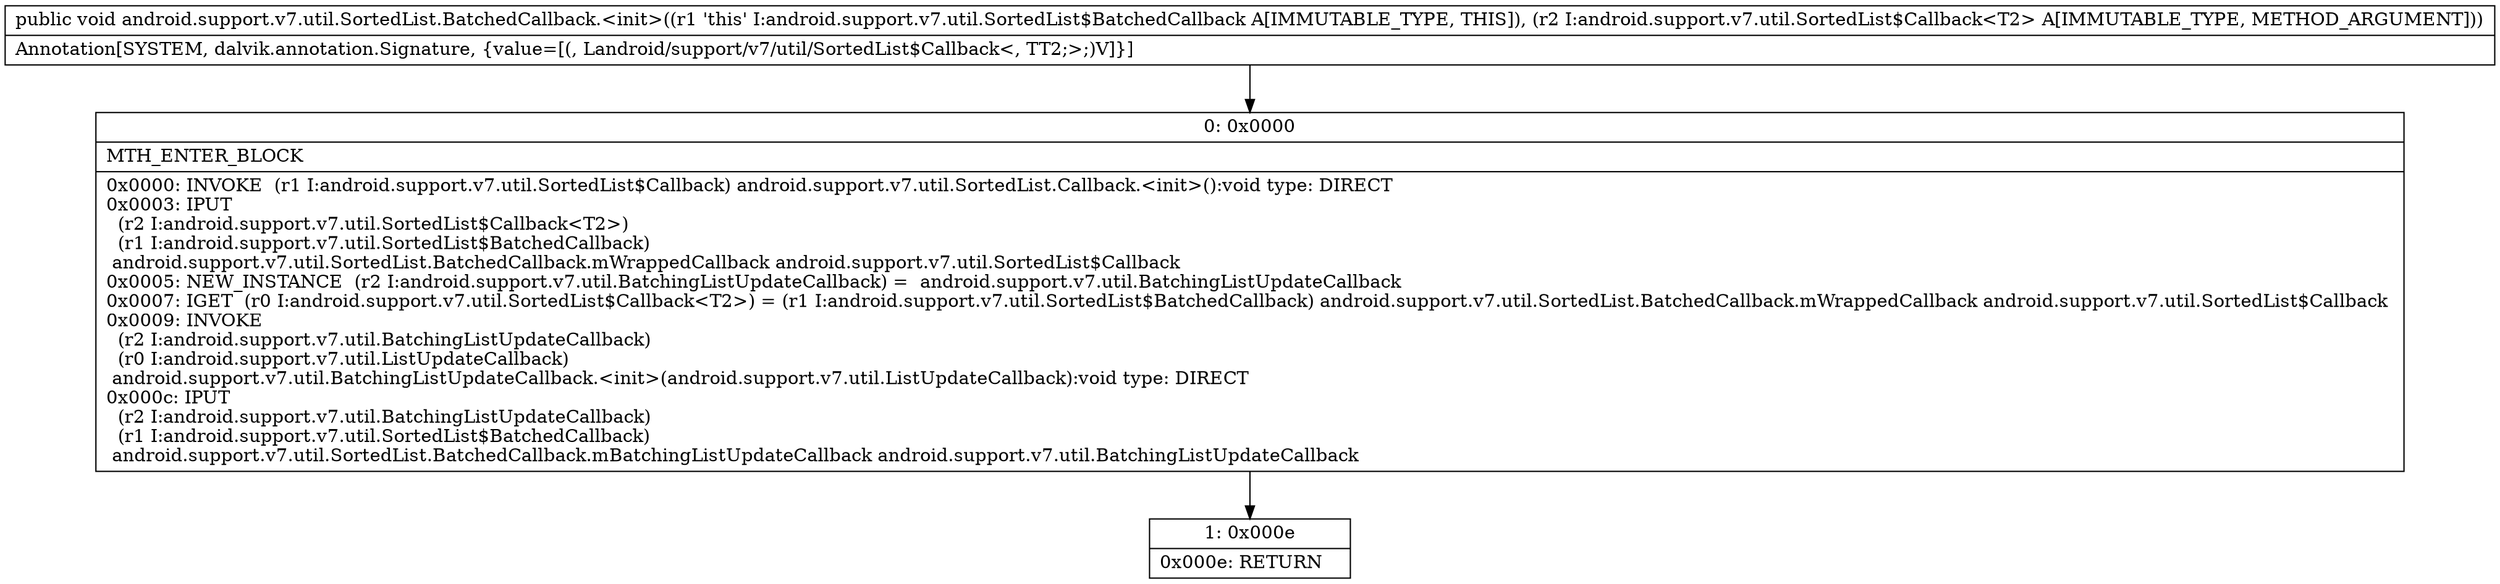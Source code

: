 digraph "CFG forandroid.support.v7.util.SortedList.BatchedCallback.\<init\>(Landroid\/support\/v7\/util\/SortedList$Callback;)V" {
Node_0 [shape=record,label="{0\:\ 0x0000|MTH_ENTER_BLOCK\l|0x0000: INVOKE  (r1 I:android.support.v7.util.SortedList$Callback) android.support.v7.util.SortedList.Callback.\<init\>():void type: DIRECT \l0x0003: IPUT  \l  (r2 I:android.support.v7.util.SortedList$Callback\<T2\>)\l  (r1 I:android.support.v7.util.SortedList$BatchedCallback)\l android.support.v7.util.SortedList.BatchedCallback.mWrappedCallback android.support.v7.util.SortedList$Callback \l0x0005: NEW_INSTANCE  (r2 I:android.support.v7.util.BatchingListUpdateCallback) =  android.support.v7.util.BatchingListUpdateCallback \l0x0007: IGET  (r0 I:android.support.v7.util.SortedList$Callback\<T2\>) = (r1 I:android.support.v7.util.SortedList$BatchedCallback) android.support.v7.util.SortedList.BatchedCallback.mWrappedCallback android.support.v7.util.SortedList$Callback \l0x0009: INVOKE  \l  (r2 I:android.support.v7.util.BatchingListUpdateCallback)\l  (r0 I:android.support.v7.util.ListUpdateCallback)\l android.support.v7.util.BatchingListUpdateCallback.\<init\>(android.support.v7.util.ListUpdateCallback):void type: DIRECT \l0x000c: IPUT  \l  (r2 I:android.support.v7.util.BatchingListUpdateCallback)\l  (r1 I:android.support.v7.util.SortedList$BatchedCallback)\l android.support.v7.util.SortedList.BatchedCallback.mBatchingListUpdateCallback android.support.v7.util.BatchingListUpdateCallback \l}"];
Node_1 [shape=record,label="{1\:\ 0x000e|0x000e: RETURN   \l}"];
MethodNode[shape=record,label="{public void android.support.v7.util.SortedList.BatchedCallback.\<init\>((r1 'this' I:android.support.v7.util.SortedList$BatchedCallback A[IMMUTABLE_TYPE, THIS]), (r2 I:android.support.v7.util.SortedList$Callback\<T2\> A[IMMUTABLE_TYPE, METHOD_ARGUMENT]))  | Annotation[SYSTEM, dalvik.annotation.Signature, \{value=[(, Landroid\/support\/v7\/util\/SortedList$Callback\<, TT2;\>;)V]\}]\l}"];
MethodNode -> Node_0;
Node_0 -> Node_1;
}

